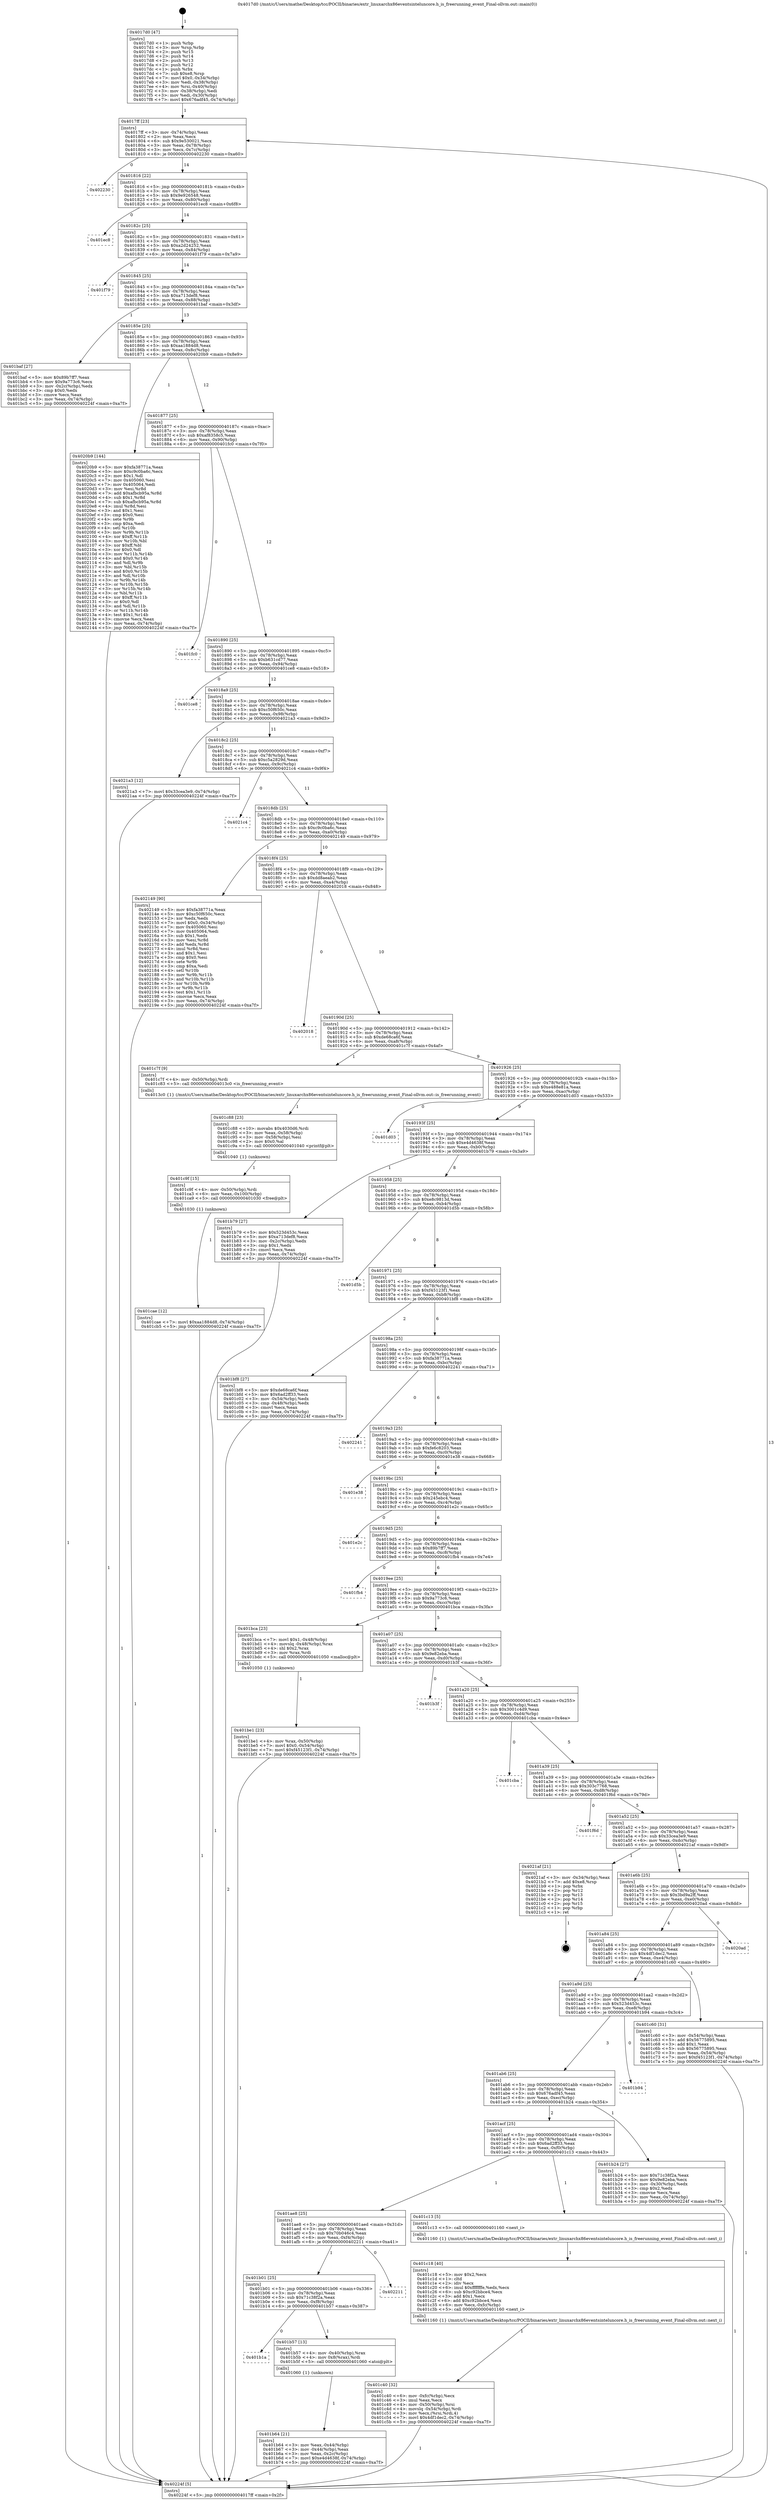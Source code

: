 digraph "0x4017d0" {
  label = "0x4017d0 (/mnt/c/Users/mathe/Desktop/tcc/POCII/binaries/extr_linuxarchx86eventsinteluncore.h_is_freerunning_event_Final-ollvm.out::main(0))"
  labelloc = "t"
  node[shape=record]

  Entry [label="",width=0.3,height=0.3,shape=circle,fillcolor=black,style=filled]
  "0x4017ff" [label="{
     0x4017ff [23]\l
     | [instrs]\l
     &nbsp;&nbsp;0x4017ff \<+3\>: mov -0x74(%rbp),%eax\l
     &nbsp;&nbsp;0x401802 \<+2\>: mov %eax,%ecx\l
     &nbsp;&nbsp;0x401804 \<+6\>: sub $0x9e530021,%ecx\l
     &nbsp;&nbsp;0x40180a \<+3\>: mov %eax,-0x78(%rbp)\l
     &nbsp;&nbsp;0x40180d \<+3\>: mov %ecx,-0x7c(%rbp)\l
     &nbsp;&nbsp;0x401810 \<+6\>: je 0000000000402230 \<main+0xa60\>\l
  }"]
  "0x402230" [label="{
     0x402230\l
  }", style=dashed]
  "0x401816" [label="{
     0x401816 [22]\l
     | [instrs]\l
     &nbsp;&nbsp;0x401816 \<+5\>: jmp 000000000040181b \<main+0x4b\>\l
     &nbsp;&nbsp;0x40181b \<+3\>: mov -0x78(%rbp),%eax\l
     &nbsp;&nbsp;0x40181e \<+5\>: sub $0x9e926548,%eax\l
     &nbsp;&nbsp;0x401823 \<+3\>: mov %eax,-0x80(%rbp)\l
     &nbsp;&nbsp;0x401826 \<+6\>: je 0000000000401ec8 \<main+0x6f8\>\l
  }"]
  Exit [label="",width=0.3,height=0.3,shape=circle,fillcolor=black,style=filled,peripheries=2]
  "0x401ec8" [label="{
     0x401ec8\l
  }", style=dashed]
  "0x40182c" [label="{
     0x40182c [25]\l
     | [instrs]\l
     &nbsp;&nbsp;0x40182c \<+5\>: jmp 0000000000401831 \<main+0x61\>\l
     &nbsp;&nbsp;0x401831 \<+3\>: mov -0x78(%rbp),%eax\l
     &nbsp;&nbsp;0x401834 \<+5\>: sub $0xa2d24252,%eax\l
     &nbsp;&nbsp;0x401839 \<+6\>: mov %eax,-0x84(%rbp)\l
     &nbsp;&nbsp;0x40183f \<+6\>: je 0000000000401f79 \<main+0x7a9\>\l
  }"]
  "0x401cae" [label="{
     0x401cae [12]\l
     | [instrs]\l
     &nbsp;&nbsp;0x401cae \<+7\>: movl $0xaa1884d8,-0x74(%rbp)\l
     &nbsp;&nbsp;0x401cb5 \<+5\>: jmp 000000000040224f \<main+0xa7f\>\l
  }"]
  "0x401f79" [label="{
     0x401f79\l
  }", style=dashed]
  "0x401845" [label="{
     0x401845 [25]\l
     | [instrs]\l
     &nbsp;&nbsp;0x401845 \<+5\>: jmp 000000000040184a \<main+0x7a\>\l
     &nbsp;&nbsp;0x40184a \<+3\>: mov -0x78(%rbp),%eax\l
     &nbsp;&nbsp;0x40184d \<+5\>: sub $0xa713def8,%eax\l
     &nbsp;&nbsp;0x401852 \<+6\>: mov %eax,-0x88(%rbp)\l
     &nbsp;&nbsp;0x401858 \<+6\>: je 0000000000401baf \<main+0x3df\>\l
  }"]
  "0x401c9f" [label="{
     0x401c9f [15]\l
     | [instrs]\l
     &nbsp;&nbsp;0x401c9f \<+4\>: mov -0x50(%rbp),%rdi\l
     &nbsp;&nbsp;0x401ca3 \<+6\>: mov %eax,-0x100(%rbp)\l
     &nbsp;&nbsp;0x401ca9 \<+5\>: call 0000000000401030 \<free@plt\>\l
     | [calls]\l
     &nbsp;&nbsp;0x401030 \{1\} (unknown)\l
  }"]
  "0x401baf" [label="{
     0x401baf [27]\l
     | [instrs]\l
     &nbsp;&nbsp;0x401baf \<+5\>: mov $0x89b7ff7,%eax\l
     &nbsp;&nbsp;0x401bb4 \<+5\>: mov $0x9a773c6,%ecx\l
     &nbsp;&nbsp;0x401bb9 \<+3\>: mov -0x2c(%rbp),%edx\l
     &nbsp;&nbsp;0x401bbc \<+3\>: cmp $0x0,%edx\l
     &nbsp;&nbsp;0x401bbf \<+3\>: cmove %ecx,%eax\l
     &nbsp;&nbsp;0x401bc2 \<+3\>: mov %eax,-0x74(%rbp)\l
     &nbsp;&nbsp;0x401bc5 \<+5\>: jmp 000000000040224f \<main+0xa7f\>\l
  }"]
  "0x40185e" [label="{
     0x40185e [25]\l
     | [instrs]\l
     &nbsp;&nbsp;0x40185e \<+5\>: jmp 0000000000401863 \<main+0x93\>\l
     &nbsp;&nbsp;0x401863 \<+3\>: mov -0x78(%rbp),%eax\l
     &nbsp;&nbsp;0x401866 \<+5\>: sub $0xaa1884d8,%eax\l
     &nbsp;&nbsp;0x40186b \<+6\>: mov %eax,-0x8c(%rbp)\l
     &nbsp;&nbsp;0x401871 \<+6\>: je 00000000004020b9 \<main+0x8e9\>\l
  }"]
  "0x401c88" [label="{
     0x401c88 [23]\l
     | [instrs]\l
     &nbsp;&nbsp;0x401c88 \<+10\>: movabs $0x4030d6,%rdi\l
     &nbsp;&nbsp;0x401c92 \<+3\>: mov %eax,-0x58(%rbp)\l
     &nbsp;&nbsp;0x401c95 \<+3\>: mov -0x58(%rbp),%esi\l
     &nbsp;&nbsp;0x401c98 \<+2\>: mov $0x0,%al\l
     &nbsp;&nbsp;0x401c9a \<+5\>: call 0000000000401040 \<printf@plt\>\l
     | [calls]\l
     &nbsp;&nbsp;0x401040 \{1\} (unknown)\l
  }"]
  "0x4020b9" [label="{
     0x4020b9 [144]\l
     | [instrs]\l
     &nbsp;&nbsp;0x4020b9 \<+5\>: mov $0xfa38771a,%eax\l
     &nbsp;&nbsp;0x4020be \<+5\>: mov $0xc9c0ba6c,%ecx\l
     &nbsp;&nbsp;0x4020c3 \<+2\>: mov $0x1,%dl\l
     &nbsp;&nbsp;0x4020c5 \<+7\>: mov 0x405060,%esi\l
     &nbsp;&nbsp;0x4020cc \<+7\>: mov 0x405064,%edi\l
     &nbsp;&nbsp;0x4020d3 \<+3\>: mov %esi,%r8d\l
     &nbsp;&nbsp;0x4020d6 \<+7\>: add $0xafbcb95a,%r8d\l
     &nbsp;&nbsp;0x4020dd \<+4\>: sub $0x1,%r8d\l
     &nbsp;&nbsp;0x4020e1 \<+7\>: sub $0xafbcb95a,%r8d\l
     &nbsp;&nbsp;0x4020e8 \<+4\>: imul %r8d,%esi\l
     &nbsp;&nbsp;0x4020ec \<+3\>: and $0x1,%esi\l
     &nbsp;&nbsp;0x4020ef \<+3\>: cmp $0x0,%esi\l
     &nbsp;&nbsp;0x4020f2 \<+4\>: sete %r9b\l
     &nbsp;&nbsp;0x4020f6 \<+3\>: cmp $0xa,%edi\l
     &nbsp;&nbsp;0x4020f9 \<+4\>: setl %r10b\l
     &nbsp;&nbsp;0x4020fd \<+3\>: mov %r9b,%r11b\l
     &nbsp;&nbsp;0x402100 \<+4\>: xor $0xff,%r11b\l
     &nbsp;&nbsp;0x402104 \<+3\>: mov %r10b,%bl\l
     &nbsp;&nbsp;0x402107 \<+3\>: xor $0xff,%bl\l
     &nbsp;&nbsp;0x40210a \<+3\>: xor $0x0,%dl\l
     &nbsp;&nbsp;0x40210d \<+3\>: mov %r11b,%r14b\l
     &nbsp;&nbsp;0x402110 \<+4\>: and $0x0,%r14b\l
     &nbsp;&nbsp;0x402114 \<+3\>: and %dl,%r9b\l
     &nbsp;&nbsp;0x402117 \<+3\>: mov %bl,%r15b\l
     &nbsp;&nbsp;0x40211a \<+4\>: and $0x0,%r15b\l
     &nbsp;&nbsp;0x40211e \<+3\>: and %dl,%r10b\l
     &nbsp;&nbsp;0x402121 \<+3\>: or %r9b,%r14b\l
     &nbsp;&nbsp;0x402124 \<+3\>: or %r10b,%r15b\l
     &nbsp;&nbsp;0x402127 \<+3\>: xor %r15b,%r14b\l
     &nbsp;&nbsp;0x40212a \<+3\>: or %bl,%r11b\l
     &nbsp;&nbsp;0x40212d \<+4\>: xor $0xff,%r11b\l
     &nbsp;&nbsp;0x402131 \<+3\>: or $0x0,%dl\l
     &nbsp;&nbsp;0x402134 \<+3\>: and %dl,%r11b\l
     &nbsp;&nbsp;0x402137 \<+3\>: or %r11b,%r14b\l
     &nbsp;&nbsp;0x40213a \<+4\>: test $0x1,%r14b\l
     &nbsp;&nbsp;0x40213e \<+3\>: cmovne %ecx,%eax\l
     &nbsp;&nbsp;0x402141 \<+3\>: mov %eax,-0x74(%rbp)\l
     &nbsp;&nbsp;0x402144 \<+5\>: jmp 000000000040224f \<main+0xa7f\>\l
  }"]
  "0x401877" [label="{
     0x401877 [25]\l
     | [instrs]\l
     &nbsp;&nbsp;0x401877 \<+5\>: jmp 000000000040187c \<main+0xac\>\l
     &nbsp;&nbsp;0x40187c \<+3\>: mov -0x78(%rbp),%eax\l
     &nbsp;&nbsp;0x40187f \<+5\>: sub $0xaf8358c5,%eax\l
     &nbsp;&nbsp;0x401884 \<+6\>: mov %eax,-0x90(%rbp)\l
     &nbsp;&nbsp;0x40188a \<+6\>: je 0000000000401fc0 \<main+0x7f0\>\l
  }"]
  "0x401c40" [label="{
     0x401c40 [32]\l
     | [instrs]\l
     &nbsp;&nbsp;0x401c40 \<+6\>: mov -0xfc(%rbp),%ecx\l
     &nbsp;&nbsp;0x401c46 \<+3\>: imul %eax,%ecx\l
     &nbsp;&nbsp;0x401c49 \<+4\>: mov -0x50(%rbp),%rsi\l
     &nbsp;&nbsp;0x401c4d \<+4\>: movslq -0x54(%rbp),%rdi\l
     &nbsp;&nbsp;0x401c51 \<+3\>: mov %ecx,(%rsi,%rdi,4)\l
     &nbsp;&nbsp;0x401c54 \<+7\>: movl $0x4df1dec2,-0x74(%rbp)\l
     &nbsp;&nbsp;0x401c5b \<+5\>: jmp 000000000040224f \<main+0xa7f\>\l
  }"]
  "0x401fc0" [label="{
     0x401fc0\l
  }", style=dashed]
  "0x401890" [label="{
     0x401890 [25]\l
     | [instrs]\l
     &nbsp;&nbsp;0x401890 \<+5\>: jmp 0000000000401895 \<main+0xc5\>\l
     &nbsp;&nbsp;0x401895 \<+3\>: mov -0x78(%rbp),%eax\l
     &nbsp;&nbsp;0x401898 \<+5\>: sub $0xb631cd77,%eax\l
     &nbsp;&nbsp;0x40189d \<+6\>: mov %eax,-0x94(%rbp)\l
     &nbsp;&nbsp;0x4018a3 \<+6\>: je 0000000000401ce8 \<main+0x518\>\l
  }"]
  "0x401c18" [label="{
     0x401c18 [40]\l
     | [instrs]\l
     &nbsp;&nbsp;0x401c18 \<+5\>: mov $0x2,%ecx\l
     &nbsp;&nbsp;0x401c1d \<+1\>: cltd\l
     &nbsp;&nbsp;0x401c1e \<+2\>: idiv %ecx\l
     &nbsp;&nbsp;0x401c20 \<+6\>: imul $0xfffffffe,%edx,%ecx\l
     &nbsp;&nbsp;0x401c26 \<+6\>: sub $0xc92bbce4,%ecx\l
     &nbsp;&nbsp;0x401c2c \<+3\>: add $0x1,%ecx\l
     &nbsp;&nbsp;0x401c2f \<+6\>: add $0xc92bbce4,%ecx\l
     &nbsp;&nbsp;0x401c35 \<+6\>: mov %ecx,-0xfc(%rbp)\l
     &nbsp;&nbsp;0x401c3b \<+5\>: call 0000000000401160 \<next_i\>\l
     | [calls]\l
     &nbsp;&nbsp;0x401160 \{1\} (/mnt/c/Users/mathe/Desktop/tcc/POCII/binaries/extr_linuxarchx86eventsinteluncore.h_is_freerunning_event_Final-ollvm.out::next_i)\l
  }"]
  "0x401ce8" [label="{
     0x401ce8\l
  }", style=dashed]
  "0x4018a9" [label="{
     0x4018a9 [25]\l
     | [instrs]\l
     &nbsp;&nbsp;0x4018a9 \<+5\>: jmp 00000000004018ae \<main+0xde\>\l
     &nbsp;&nbsp;0x4018ae \<+3\>: mov -0x78(%rbp),%eax\l
     &nbsp;&nbsp;0x4018b1 \<+5\>: sub $0xc50f650c,%eax\l
     &nbsp;&nbsp;0x4018b6 \<+6\>: mov %eax,-0x98(%rbp)\l
     &nbsp;&nbsp;0x4018bc \<+6\>: je 00000000004021a3 \<main+0x9d3\>\l
  }"]
  "0x401be1" [label="{
     0x401be1 [23]\l
     | [instrs]\l
     &nbsp;&nbsp;0x401be1 \<+4\>: mov %rax,-0x50(%rbp)\l
     &nbsp;&nbsp;0x401be5 \<+7\>: movl $0x0,-0x54(%rbp)\l
     &nbsp;&nbsp;0x401bec \<+7\>: movl $0xf45123f1,-0x74(%rbp)\l
     &nbsp;&nbsp;0x401bf3 \<+5\>: jmp 000000000040224f \<main+0xa7f\>\l
  }"]
  "0x4021a3" [label="{
     0x4021a3 [12]\l
     | [instrs]\l
     &nbsp;&nbsp;0x4021a3 \<+7\>: movl $0x33cea3e9,-0x74(%rbp)\l
     &nbsp;&nbsp;0x4021aa \<+5\>: jmp 000000000040224f \<main+0xa7f\>\l
  }"]
  "0x4018c2" [label="{
     0x4018c2 [25]\l
     | [instrs]\l
     &nbsp;&nbsp;0x4018c2 \<+5\>: jmp 00000000004018c7 \<main+0xf7\>\l
     &nbsp;&nbsp;0x4018c7 \<+3\>: mov -0x78(%rbp),%eax\l
     &nbsp;&nbsp;0x4018ca \<+5\>: sub $0xc5a2829d,%eax\l
     &nbsp;&nbsp;0x4018cf \<+6\>: mov %eax,-0x9c(%rbp)\l
     &nbsp;&nbsp;0x4018d5 \<+6\>: je 00000000004021c4 \<main+0x9f4\>\l
  }"]
  "0x401b64" [label="{
     0x401b64 [21]\l
     | [instrs]\l
     &nbsp;&nbsp;0x401b64 \<+3\>: mov %eax,-0x44(%rbp)\l
     &nbsp;&nbsp;0x401b67 \<+3\>: mov -0x44(%rbp),%eax\l
     &nbsp;&nbsp;0x401b6a \<+3\>: mov %eax,-0x2c(%rbp)\l
     &nbsp;&nbsp;0x401b6d \<+7\>: movl $0xe4d4638f,-0x74(%rbp)\l
     &nbsp;&nbsp;0x401b74 \<+5\>: jmp 000000000040224f \<main+0xa7f\>\l
  }"]
  "0x4021c4" [label="{
     0x4021c4\l
  }", style=dashed]
  "0x4018db" [label="{
     0x4018db [25]\l
     | [instrs]\l
     &nbsp;&nbsp;0x4018db \<+5\>: jmp 00000000004018e0 \<main+0x110\>\l
     &nbsp;&nbsp;0x4018e0 \<+3\>: mov -0x78(%rbp),%eax\l
     &nbsp;&nbsp;0x4018e3 \<+5\>: sub $0xc9c0ba6c,%eax\l
     &nbsp;&nbsp;0x4018e8 \<+6\>: mov %eax,-0xa0(%rbp)\l
     &nbsp;&nbsp;0x4018ee \<+6\>: je 0000000000402149 \<main+0x979\>\l
  }"]
  "0x401b1a" [label="{
     0x401b1a\l
  }", style=dashed]
  "0x402149" [label="{
     0x402149 [90]\l
     | [instrs]\l
     &nbsp;&nbsp;0x402149 \<+5\>: mov $0xfa38771a,%eax\l
     &nbsp;&nbsp;0x40214e \<+5\>: mov $0xc50f650c,%ecx\l
     &nbsp;&nbsp;0x402153 \<+2\>: xor %edx,%edx\l
     &nbsp;&nbsp;0x402155 \<+7\>: movl $0x0,-0x34(%rbp)\l
     &nbsp;&nbsp;0x40215c \<+7\>: mov 0x405060,%esi\l
     &nbsp;&nbsp;0x402163 \<+7\>: mov 0x405064,%edi\l
     &nbsp;&nbsp;0x40216a \<+3\>: sub $0x1,%edx\l
     &nbsp;&nbsp;0x40216d \<+3\>: mov %esi,%r8d\l
     &nbsp;&nbsp;0x402170 \<+3\>: add %edx,%r8d\l
     &nbsp;&nbsp;0x402173 \<+4\>: imul %r8d,%esi\l
     &nbsp;&nbsp;0x402177 \<+3\>: and $0x1,%esi\l
     &nbsp;&nbsp;0x40217a \<+3\>: cmp $0x0,%esi\l
     &nbsp;&nbsp;0x40217d \<+4\>: sete %r9b\l
     &nbsp;&nbsp;0x402181 \<+3\>: cmp $0xa,%edi\l
     &nbsp;&nbsp;0x402184 \<+4\>: setl %r10b\l
     &nbsp;&nbsp;0x402188 \<+3\>: mov %r9b,%r11b\l
     &nbsp;&nbsp;0x40218b \<+3\>: and %r10b,%r11b\l
     &nbsp;&nbsp;0x40218e \<+3\>: xor %r10b,%r9b\l
     &nbsp;&nbsp;0x402191 \<+3\>: or %r9b,%r11b\l
     &nbsp;&nbsp;0x402194 \<+4\>: test $0x1,%r11b\l
     &nbsp;&nbsp;0x402198 \<+3\>: cmovne %ecx,%eax\l
     &nbsp;&nbsp;0x40219b \<+3\>: mov %eax,-0x74(%rbp)\l
     &nbsp;&nbsp;0x40219e \<+5\>: jmp 000000000040224f \<main+0xa7f\>\l
  }"]
  "0x4018f4" [label="{
     0x4018f4 [25]\l
     | [instrs]\l
     &nbsp;&nbsp;0x4018f4 \<+5\>: jmp 00000000004018f9 \<main+0x129\>\l
     &nbsp;&nbsp;0x4018f9 \<+3\>: mov -0x78(%rbp),%eax\l
     &nbsp;&nbsp;0x4018fc \<+5\>: sub $0xdd8aeab2,%eax\l
     &nbsp;&nbsp;0x401901 \<+6\>: mov %eax,-0xa4(%rbp)\l
     &nbsp;&nbsp;0x401907 \<+6\>: je 0000000000402018 \<main+0x848\>\l
  }"]
  "0x401b57" [label="{
     0x401b57 [13]\l
     | [instrs]\l
     &nbsp;&nbsp;0x401b57 \<+4\>: mov -0x40(%rbp),%rax\l
     &nbsp;&nbsp;0x401b5b \<+4\>: mov 0x8(%rax),%rdi\l
     &nbsp;&nbsp;0x401b5f \<+5\>: call 0000000000401060 \<atoi@plt\>\l
     | [calls]\l
     &nbsp;&nbsp;0x401060 \{1\} (unknown)\l
  }"]
  "0x402018" [label="{
     0x402018\l
  }", style=dashed]
  "0x40190d" [label="{
     0x40190d [25]\l
     | [instrs]\l
     &nbsp;&nbsp;0x40190d \<+5\>: jmp 0000000000401912 \<main+0x142\>\l
     &nbsp;&nbsp;0x401912 \<+3\>: mov -0x78(%rbp),%eax\l
     &nbsp;&nbsp;0x401915 \<+5\>: sub $0xde68ca6f,%eax\l
     &nbsp;&nbsp;0x40191a \<+6\>: mov %eax,-0xa8(%rbp)\l
     &nbsp;&nbsp;0x401920 \<+6\>: je 0000000000401c7f \<main+0x4af\>\l
  }"]
  "0x401b01" [label="{
     0x401b01 [25]\l
     | [instrs]\l
     &nbsp;&nbsp;0x401b01 \<+5\>: jmp 0000000000401b06 \<main+0x336\>\l
     &nbsp;&nbsp;0x401b06 \<+3\>: mov -0x78(%rbp),%eax\l
     &nbsp;&nbsp;0x401b09 \<+5\>: sub $0x71c38f2a,%eax\l
     &nbsp;&nbsp;0x401b0e \<+6\>: mov %eax,-0xf8(%rbp)\l
     &nbsp;&nbsp;0x401b14 \<+6\>: je 0000000000401b57 \<main+0x387\>\l
  }"]
  "0x401c7f" [label="{
     0x401c7f [9]\l
     | [instrs]\l
     &nbsp;&nbsp;0x401c7f \<+4\>: mov -0x50(%rbp),%rdi\l
     &nbsp;&nbsp;0x401c83 \<+5\>: call 00000000004013c0 \<is_freerunning_event\>\l
     | [calls]\l
     &nbsp;&nbsp;0x4013c0 \{1\} (/mnt/c/Users/mathe/Desktop/tcc/POCII/binaries/extr_linuxarchx86eventsinteluncore.h_is_freerunning_event_Final-ollvm.out::is_freerunning_event)\l
  }"]
  "0x401926" [label="{
     0x401926 [25]\l
     | [instrs]\l
     &nbsp;&nbsp;0x401926 \<+5\>: jmp 000000000040192b \<main+0x15b\>\l
     &nbsp;&nbsp;0x40192b \<+3\>: mov -0x78(%rbp),%eax\l
     &nbsp;&nbsp;0x40192e \<+5\>: sub $0xe488e81a,%eax\l
     &nbsp;&nbsp;0x401933 \<+6\>: mov %eax,-0xac(%rbp)\l
     &nbsp;&nbsp;0x401939 \<+6\>: je 0000000000401d03 \<main+0x533\>\l
  }"]
  "0x402211" [label="{
     0x402211\l
  }", style=dashed]
  "0x401d03" [label="{
     0x401d03\l
  }", style=dashed]
  "0x40193f" [label="{
     0x40193f [25]\l
     | [instrs]\l
     &nbsp;&nbsp;0x40193f \<+5\>: jmp 0000000000401944 \<main+0x174\>\l
     &nbsp;&nbsp;0x401944 \<+3\>: mov -0x78(%rbp),%eax\l
     &nbsp;&nbsp;0x401947 \<+5\>: sub $0xe4d4638f,%eax\l
     &nbsp;&nbsp;0x40194c \<+6\>: mov %eax,-0xb0(%rbp)\l
     &nbsp;&nbsp;0x401952 \<+6\>: je 0000000000401b79 \<main+0x3a9\>\l
  }"]
  "0x401ae8" [label="{
     0x401ae8 [25]\l
     | [instrs]\l
     &nbsp;&nbsp;0x401ae8 \<+5\>: jmp 0000000000401aed \<main+0x31d\>\l
     &nbsp;&nbsp;0x401aed \<+3\>: mov -0x78(%rbp),%eax\l
     &nbsp;&nbsp;0x401af0 \<+5\>: sub $0x70b046c4,%eax\l
     &nbsp;&nbsp;0x401af5 \<+6\>: mov %eax,-0xf4(%rbp)\l
     &nbsp;&nbsp;0x401afb \<+6\>: je 0000000000402211 \<main+0xa41\>\l
  }"]
  "0x401b79" [label="{
     0x401b79 [27]\l
     | [instrs]\l
     &nbsp;&nbsp;0x401b79 \<+5\>: mov $0x523d453c,%eax\l
     &nbsp;&nbsp;0x401b7e \<+5\>: mov $0xa713def8,%ecx\l
     &nbsp;&nbsp;0x401b83 \<+3\>: mov -0x2c(%rbp),%edx\l
     &nbsp;&nbsp;0x401b86 \<+3\>: cmp $0x1,%edx\l
     &nbsp;&nbsp;0x401b89 \<+3\>: cmovl %ecx,%eax\l
     &nbsp;&nbsp;0x401b8c \<+3\>: mov %eax,-0x74(%rbp)\l
     &nbsp;&nbsp;0x401b8f \<+5\>: jmp 000000000040224f \<main+0xa7f\>\l
  }"]
  "0x401958" [label="{
     0x401958 [25]\l
     | [instrs]\l
     &nbsp;&nbsp;0x401958 \<+5\>: jmp 000000000040195d \<main+0x18d\>\l
     &nbsp;&nbsp;0x40195d \<+3\>: mov -0x78(%rbp),%eax\l
     &nbsp;&nbsp;0x401960 \<+5\>: sub $0xe8c9813d,%eax\l
     &nbsp;&nbsp;0x401965 \<+6\>: mov %eax,-0xb4(%rbp)\l
     &nbsp;&nbsp;0x40196b \<+6\>: je 0000000000401d5b \<main+0x58b\>\l
  }"]
  "0x401c13" [label="{
     0x401c13 [5]\l
     | [instrs]\l
     &nbsp;&nbsp;0x401c13 \<+5\>: call 0000000000401160 \<next_i\>\l
     | [calls]\l
     &nbsp;&nbsp;0x401160 \{1\} (/mnt/c/Users/mathe/Desktop/tcc/POCII/binaries/extr_linuxarchx86eventsinteluncore.h_is_freerunning_event_Final-ollvm.out::next_i)\l
  }"]
  "0x401d5b" [label="{
     0x401d5b\l
  }", style=dashed]
  "0x401971" [label="{
     0x401971 [25]\l
     | [instrs]\l
     &nbsp;&nbsp;0x401971 \<+5\>: jmp 0000000000401976 \<main+0x1a6\>\l
     &nbsp;&nbsp;0x401976 \<+3\>: mov -0x78(%rbp),%eax\l
     &nbsp;&nbsp;0x401979 \<+5\>: sub $0xf45123f1,%eax\l
     &nbsp;&nbsp;0x40197e \<+6\>: mov %eax,-0xb8(%rbp)\l
     &nbsp;&nbsp;0x401984 \<+6\>: je 0000000000401bf8 \<main+0x428\>\l
  }"]
  "0x4017d0" [label="{
     0x4017d0 [47]\l
     | [instrs]\l
     &nbsp;&nbsp;0x4017d0 \<+1\>: push %rbp\l
     &nbsp;&nbsp;0x4017d1 \<+3\>: mov %rsp,%rbp\l
     &nbsp;&nbsp;0x4017d4 \<+2\>: push %r15\l
     &nbsp;&nbsp;0x4017d6 \<+2\>: push %r14\l
     &nbsp;&nbsp;0x4017d8 \<+2\>: push %r13\l
     &nbsp;&nbsp;0x4017da \<+2\>: push %r12\l
     &nbsp;&nbsp;0x4017dc \<+1\>: push %rbx\l
     &nbsp;&nbsp;0x4017dd \<+7\>: sub $0xe8,%rsp\l
     &nbsp;&nbsp;0x4017e4 \<+7\>: movl $0x0,-0x34(%rbp)\l
     &nbsp;&nbsp;0x4017eb \<+3\>: mov %edi,-0x38(%rbp)\l
     &nbsp;&nbsp;0x4017ee \<+4\>: mov %rsi,-0x40(%rbp)\l
     &nbsp;&nbsp;0x4017f2 \<+3\>: mov -0x38(%rbp),%edi\l
     &nbsp;&nbsp;0x4017f5 \<+3\>: mov %edi,-0x30(%rbp)\l
     &nbsp;&nbsp;0x4017f8 \<+7\>: movl $0x676adf45,-0x74(%rbp)\l
  }"]
  "0x401bf8" [label="{
     0x401bf8 [27]\l
     | [instrs]\l
     &nbsp;&nbsp;0x401bf8 \<+5\>: mov $0xde68ca6f,%eax\l
     &nbsp;&nbsp;0x401bfd \<+5\>: mov $0x6ad2ff33,%ecx\l
     &nbsp;&nbsp;0x401c02 \<+3\>: mov -0x54(%rbp),%edx\l
     &nbsp;&nbsp;0x401c05 \<+3\>: cmp -0x48(%rbp),%edx\l
     &nbsp;&nbsp;0x401c08 \<+3\>: cmovl %ecx,%eax\l
     &nbsp;&nbsp;0x401c0b \<+3\>: mov %eax,-0x74(%rbp)\l
     &nbsp;&nbsp;0x401c0e \<+5\>: jmp 000000000040224f \<main+0xa7f\>\l
  }"]
  "0x40198a" [label="{
     0x40198a [25]\l
     | [instrs]\l
     &nbsp;&nbsp;0x40198a \<+5\>: jmp 000000000040198f \<main+0x1bf\>\l
     &nbsp;&nbsp;0x40198f \<+3\>: mov -0x78(%rbp),%eax\l
     &nbsp;&nbsp;0x401992 \<+5\>: sub $0xfa38771a,%eax\l
     &nbsp;&nbsp;0x401997 \<+6\>: mov %eax,-0xbc(%rbp)\l
     &nbsp;&nbsp;0x40199d \<+6\>: je 0000000000402241 \<main+0xa71\>\l
  }"]
  "0x40224f" [label="{
     0x40224f [5]\l
     | [instrs]\l
     &nbsp;&nbsp;0x40224f \<+5\>: jmp 00000000004017ff \<main+0x2f\>\l
  }"]
  "0x402241" [label="{
     0x402241\l
  }", style=dashed]
  "0x4019a3" [label="{
     0x4019a3 [25]\l
     | [instrs]\l
     &nbsp;&nbsp;0x4019a3 \<+5\>: jmp 00000000004019a8 \<main+0x1d8\>\l
     &nbsp;&nbsp;0x4019a8 \<+3\>: mov -0x78(%rbp),%eax\l
     &nbsp;&nbsp;0x4019ab \<+5\>: sub $0xfe6c8203,%eax\l
     &nbsp;&nbsp;0x4019b0 \<+6\>: mov %eax,-0xc0(%rbp)\l
     &nbsp;&nbsp;0x4019b6 \<+6\>: je 0000000000401e38 \<main+0x668\>\l
  }"]
  "0x401acf" [label="{
     0x401acf [25]\l
     | [instrs]\l
     &nbsp;&nbsp;0x401acf \<+5\>: jmp 0000000000401ad4 \<main+0x304\>\l
     &nbsp;&nbsp;0x401ad4 \<+3\>: mov -0x78(%rbp),%eax\l
     &nbsp;&nbsp;0x401ad7 \<+5\>: sub $0x6ad2ff33,%eax\l
     &nbsp;&nbsp;0x401adc \<+6\>: mov %eax,-0xf0(%rbp)\l
     &nbsp;&nbsp;0x401ae2 \<+6\>: je 0000000000401c13 \<main+0x443\>\l
  }"]
  "0x401e38" [label="{
     0x401e38\l
  }", style=dashed]
  "0x4019bc" [label="{
     0x4019bc [25]\l
     | [instrs]\l
     &nbsp;&nbsp;0x4019bc \<+5\>: jmp 00000000004019c1 \<main+0x1f1\>\l
     &nbsp;&nbsp;0x4019c1 \<+3\>: mov -0x78(%rbp),%eax\l
     &nbsp;&nbsp;0x4019c4 \<+5\>: sub $0x245ebc4,%eax\l
     &nbsp;&nbsp;0x4019c9 \<+6\>: mov %eax,-0xc4(%rbp)\l
     &nbsp;&nbsp;0x4019cf \<+6\>: je 0000000000401e2c \<main+0x65c\>\l
  }"]
  "0x401b24" [label="{
     0x401b24 [27]\l
     | [instrs]\l
     &nbsp;&nbsp;0x401b24 \<+5\>: mov $0x71c38f2a,%eax\l
     &nbsp;&nbsp;0x401b29 \<+5\>: mov $0x9e82eba,%ecx\l
     &nbsp;&nbsp;0x401b2e \<+3\>: mov -0x30(%rbp),%edx\l
     &nbsp;&nbsp;0x401b31 \<+3\>: cmp $0x2,%edx\l
     &nbsp;&nbsp;0x401b34 \<+3\>: cmovne %ecx,%eax\l
     &nbsp;&nbsp;0x401b37 \<+3\>: mov %eax,-0x74(%rbp)\l
     &nbsp;&nbsp;0x401b3a \<+5\>: jmp 000000000040224f \<main+0xa7f\>\l
  }"]
  "0x401e2c" [label="{
     0x401e2c\l
  }", style=dashed]
  "0x4019d5" [label="{
     0x4019d5 [25]\l
     | [instrs]\l
     &nbsp;&nbsp;0x4019d5 \<+5\>: jmp 00000000004019da \<main+0x20a\>\l
     &nbsp;&nbsp;0x4019da \<+3\>: mov -0x78(%rbp),%eax\l
     &nbsp;&nbsp;0x4019dd \<+5\>: sub $0x89b7ff7,%eax\l
     &nbsp;&nbsp;0x4019e2 \<+6\>: mov %eax,-0xc8(%rbp)\l
     &nbsp;&nbsp;0x4019e8 \<+6\>: je 0000000000401fb4 \<main+0x7e4\>\l
  }"]
  "0x401ab6" [label="{
     0x401ab6 [25]\l
     | [instrs]\l
     &nbsp;&nbsp;0x401ab6 \<+5\>: jmp 0000000000401abb \<main+0x2eb\>\l
     &nbsp;&nbsp;0x401abb \<+3\>: mov -0x78(%rbp),%eax\l
     &nbsp;&nbsp;0x401abe \<+5\>: sub $0x676adf45,%eax\l
     &nbsp;&nbsp;0x401ac3 \<+6\>: mov %eax,-0xec(%rbp)\l
     &nbsp;&nbsp;0x401ac9 \<+6\>: je 0000000000401b24 \<main+0x354\>\l
  }"]
  "0x401fb4" [label="{
     0x401fb4\l
  }", style=dashed]
  "0x4019ee" [label="{
     0x4019ee [25]\l
     | [instrs]\l
     &nbsp;&nbsp;0x4019ee \<+5\>: jmp 00000000004019f3 \<main+0x223\>\l
     &nbsp;&nbsp;0x4019f3 \<+3\>: mov -0x78(%rbp),%eax\l
     &nbsp;&nbsp;0x4019f6 \<+5\>: sub $0x9a773c6,%eax\l
     &nbsp;&nbsp;0x4019fb \<+6\>: mov %eax,-0xcc(%rbp)\l
     &nbsp;&nbsp;0x401a01 \<+6\>: je 0000000000401bca \<main+0x3fa\>\l
  }"]
  "0x401b94" [label="{
     0x401b94\l
  }", style=dashed]
  "0x401bca" [label="{
     0x401bca [23]\l
     | [instrs]\l
     &nbsp;&nbsp;0x401bca \<+7\>: movl $0x1,-0x48(%rbp)\l
     &nbsp;&nbsp;0x401bd1 \<+4\>: movslq -0x48(%rbp),%rax\l
     &nbsp;&nbsp;0x401bd5 \<+4\>: shl $0x2,%rax\l
     &nbsp;&nbsp;0x401bd9 \<+3\>: mov %rax,%rdi\l
     &nbsp;&nbsp;0x401bdc \<+5\>: call 0000000000401050 \<malloc@plt\>\l
     | [calls]\l
     &nbsp;&nbsp;0x401050 \{1\} (unknown)\l
  }"]
  "0x401a07" [label="{
     0x401a07 [25]\l
     | [instrs]\l
     &nbsp;&nbsp;0x401a07 \<+5\>: jmp 0000000000401a0c \<main+0x23c\>\l
     &nbsp;&nbsp;0x401a0c \<+3\>: mov -0x78(%rbp),%eax\l
     &nbsp;&nbsp;0x401a0f \<+5\>: sub $0x9e82eba,%eax\l
     &nbsp;&nbsp;0x401a14 \<+6\>: mov %eax,-0xd0(%rbp)\l
     &nbsp;&nbsp;0x401a1a \<+6\>: je 0000000000401b3f \<main+0x36f\>\l
  }"]
  "0x401a9d" [label="{
     0x401a9d [25]\l
     | [instrs]\l
     &nbsp;&nbsp;0x401a9d \<+5\>: jmp 0000000000401aa2 \<main+0x2d2\>\l
     &nbsp;&nbsp;0x401aa2 \<+3\>: mov -0x78(%rbp),%eax\l
     &nbsp;&nbsp;0x401aa5 \<+5\>: sub $0x523d453c,%eax\l
     &nbsp;&nbsp;0x401aaa \<+6\>: mov %eax,-0xe8(%rbp)\l
     &nbsp;&nbsp;0x401ab0 \<+6\>: je 0000000000401b94 \<main+0x3c4\>\l
  }"]
  "0x401b3f" [label="{
     0x401b3f\l
  }", style=dashed]
  "0x401a20" [label="{
     0x401a20 [25]\l
     | [instrs]\l
     &nbsp;&nbsp;0x401a20 \<+5\>: jmp 0000000000401a25 \<main+0x255\>\l
     &nbsp;&nbsp;0x401a25 \<+3\>: mov -0x78(%rbp),%eax\l
     &nbsp;&nbsp;0x401a28 \<+5\>: sub $0x3001c4d9,%eax\l
     &nbsp;&nbsp;0x401a2d \<+6\>: mov %eax,-0xd4(%rbp)\l
     &nbsp;&nbsp;0x401a33 \<+6\>: je 0000000000401cba \<main+0x4ea\>\l
  }"]
  "0x401c60" [label="{
     0x401c60 [31]\l
     | [instrs]\l
     &nbsp;&nbsp;0x401c60 \<+3\>: mov -0x54(%rbp),%eax\l
     &nbsp;&nbsp;0x401c63 \<+5\>: add $0x56775895,%eax\l
     &nbsp;&nbsp;0x401c68 \<+3\>: add $0x1,%eax\l
     &nbsp;&nbsp;0x401c6b \<+5\>: sub $0x56775895,%eax\l
     &nbsp;&nbsp;0x401c70 \<+3\>: mov %eax,-0x54(%rbp)\l
     &nbsp;&nbsp;0x401c73 \<+7\>: movl $0xf45123f1,-0x74(%rbp)\l
     &nbsp;&nbsp;0x401c7a \<+5\>: jmp 000000000040224f \<main+0xa7f\>\l
  }"]
  "0x401cba" [label="{
     0x401cba\l
  }", style=dashed]
  "0x401a39" [label="{
     0x401a39 [25]\l
     | [instrs]\l
     &nbsp;&nbsp;0x401a39 \<+5\>: jmp 0000000000401a3e \<main+0x26e\>\l
     &nbsp;&nbsp;0x401a3e \<+3\>: mov -0x78(%rbp),%eax\l
     &nbsp;&nbsp;0x401a41 \<+5\>: sub $0x303c7768,%eax\l
     &nbsp;&nbsp;0x401a46 \<+6\>: mov %eax,-0xd8(%rbp)\l
     &nbsp;&nbsp;0x401a4c \<+6\>: je 0000000000401f6d \<main+0x79d\>\l
  }"]
  "0x401a84" [label="{
     0x401a84 [25]\l
     | [instrs]\l
     &nbsp;&nbsp;0x401a84 \<+5\>: jmp 0000000000401a89 \<main+0x2b9\>\l
     &nbsp;&nbsp;0x401a89 \<+3\>: mov -0x78(%rbp),%eax\l
     &nbsp;&nbsp;0x401a8c \<+5\>: sub $0x4df1dec2,%eax\l
     &nbsp;&nbsp;0x401a91 \<+6\>: mov %eax,-0xe4(%rbp)\l
     &nbsp;&nbsp;0x401a97 \<+6\>: je 0000000000401c60 \<main+0x490\>\l
  }"]
  "0x401f6d" [label="{
     0x401f6d\l
  }", style=dashed]
  "0x401a52" [label="{
     0x401a52 [25]\l
     | [instrs]\l
     &nbsp;&nbsp;0x401a52 \<+5\>: jmp 0000000000401a57 \<main+0x287\>\l
     &nbsp;&nbsp;0x401a57 \<+3\>: mov -0x78(%rbp),%eax\l
     &nbsp;&nbsp;0x401a5a \<+5\>: sub $0x33cea3e9,%eax\l
     &nbsp;&nbsp;0x401a5f \<+6\>: mov %eax,-0xdc(%rbp)\l
     &nbsp;&nbsp;0x401a65 \<+6\>: je 00000000004021af \<main+0x9df\>\l
  }"]
  "0x4020ad" [label="{
     0x4020ad\l
  }", style=dashed]
  "0x4021af" [label="{
     0x4021af [21]\l
     | [instrs]\l
     &nbsp;&nbsp;0x4021af \<+3\>: mov -0x34(%rbp),%eax\l
     &nbsp;&nbsp;0x4021b2 \<+7\>: add $0xe8,%rsp\l
     &nbsp;&nbsp;0x4021b9 \<+1\>: pop %rbx\l
     &nbsp;&nbsp;0x4021ba \<+2\>: pop %r12\l
     &nbsp;&nbsp;0x4021bc \<+2\>: pop %r13\l
     &nbsp;&nbsp;0x4021be \<+2\>: pop %r14\l
     &nbsp;&nbsp;0x4021c0 \<+2\>: pop %r15\l
     &nbsp;&nbsp;0x4021c2 \<+1\>: pop %rbp\l
     &nbsp;&nbsp;0x4021c3 \<+1\>: ret\l
  }"]
  "0x401a6b" [label="{
     0x401a6b [25]\l
     | [instrs]\l
     &nbsp;&nbsp;0x401a6b \<+5\>: jmp 0000000000401a70 \<main+0x2a0\>\l
     &nbsp;&nbsp;0x401a70 \<+3\>: mov -0x78(%rbp),%eax\l
     &nbsp;&nbsp;0x401a73 \<+5\>: sub $0x3bd9a2ff,%eax\l
     &nbsp;&nbsp;0x401a78 \<+6\>: mov %eax,-0xe0(%rbp)\l
     &nbsp;&nbsp;0x401a7e \<+6\>: je 00000000004020ad \<main+0x8dd\>\l
  }"]
  Entry -> "0x4017d0" [label=" 1"]
  "0x4017ff" -> "0x402230" [label=" 0"]
  "0x4017ff" -> "0x401816" [label=" 14"]
  "0x4021af" -> Exit [label=" 1"]
  "0x401816" -> "0x401ec8" [label=" 0"]
  "0x401816" -> "0x40182c" [label=" 14"]
  "0x4021a3" -> "0x40224f" [label=" 1"]
  "0x40182c" -> "0x401f79" [label=" 0"]
  "0x40182c" -> "0x401845" [label=" 14"]
  "0x402149" -> "0x40224f" [label=" 1"]
  "0x401845" -> "0x401baf" [label=" 1"]
  "0x401845" -> "0x40185e" [label=" 13"]
  "0x4020b9" -> "0x40224f" [label=" 1"]
  "0x40185e" -> "0x4020b9" [label=" 1"]
  "0x40185e" -> "0x401877" [label=" 12"]
  "0x401cae" -> "0x40224f" [label=" 1"]
  "0x401877" -> "0x401fc0" [label=" 0"]
  "0x401877" -> "0x401890" [label=" 12"]
  "0x401c9f" -> "0x401cae" [label=" 1"]
  "0x401890" -> "0x401ce8" [label=" 0"]
  "0x401890" -> "0x4018a9" [label=" 12"]
  "0x401c88" -> "0x401c9f" [label=" 1"]
  "0x4018a9" -> "0x4021a3" [label=" 1"]
  "0x4018a9" -> "0x4018c2" [label=" 11"]
  "0x401c7f" -> "0x401c88" [label=" 1"]
  "0x4018c2" -> "0x4021c4" [label=" 0"]
  "0x4018c2" -> "0x4018db" [label=" 11"]
  "0x401c60" -> "0x40224f" [label=" 1"]
  "0x4018db" -> "0x402149" [label=" 1"]
  "0x4018db" -> "0x4018f4" [label=" 10"]
  "0x401c40" -> "0x40224f" [label=" 1"]
  "0x4018f4" -> "0x402018" [label=" 0"]
  "0x4018f4" -> "0x40190d" [label=" 10"]
  "0x401c18" -> "0x401c40" [label=" 1"]
  "0x40190d" -> "0x401c7f" [label=" 1"]
  "0x40190d" -> "0x401926" [label=" 9"]
  "0x401bf8" -> "0x40224f" [label=" 2"]
  "0x401926" -> "0x401d03" [label=" 0"]
  "0x401926" -> "0x40193f" [label=" 9"]
  "0x401be1" -> "0x40224f" [label=" 1"]
  "0x40193f" -> "0x401b79" [label=" 1"]
  "0x40193f" -> "0x401958" [label=" 8"]
  "0x401baf" -> "0x40224f" [label=" 1"]
  "0x401958" -> "0x401d5b" [label=" 0"]
  "0x401958" -> "0x401971" [label=" 8"]
  "0x401b79" -> "0x40224f" [label=" 1"]
  "0x401971" -> "0x401bf8" [label=" 2"]
  "0x401971" -> "0x40198a" [label=" 6"]
  "0x401b57" -> "0x401b64" [label=" 1"]
  "0x40198a" -> "0x402241" [label=" 0"]
  "0x40198a" -> "0x4019a3" [label=" 6"]
  "0x401b01" -> "0x401b1a" [label=" 0"]
  "0x4019a3" -> "0x401e38" [label=" 0"]
  "0x4019a3" -> "0x4019bc" [label=" 6"]
  "0x401b01" -> "0x401b57" [label=" 1"]
  "0x4019bc" -> "0x401e2c" [label=" 0"]
  "0x4019bc" -> "0x4019d5" [label=" 6"]
  "0x401c13" -> "0x401c18" [label=" 1"]
  "0x4019d5" -> "0x401fb4" [label=" 0"]
  "0x4019d5" -> "0x4019ee" [label=" 6"]
  "0x401ae8" -> "0x402211" [label=" 0"]
  "0x4019ee" -> "0x401bca" [label=" 1"]
  "0x4019ee" -> "0x401a07" [label=" 5"]
  "0x401bca" -> "0x401be1" [label=" 1"]
  "0x401a07" -> "0x401b3f" [label=" 0"]
  "0x401a07" -> "0x401a20" [label=" 5"]
  "0x401acf" -> "0x401c13" [label=" 1"]
  "0x401a20" -> "0x401cba" [label=" 0"]
  "0x401a20" -> "0x401a39" [label=" 5"]
  "0x401b64" -> "0x40224f" [label=" 1"]
  "0x401a39" -> "0x401f6d" [label=" 0"]
  "0x401a39" -> "0x401a52" [label=" 5"]
  "0x4017d0" -> "0x4017ff" [label=" 1"]
  "0x401a52" -> "0x4021af" [label=" 1"]
  "0x401a52" -> "0x401a6b" [label=" 4"]
  "0x401b24" -> "0x40224f" [label=" 1"]
  "0x401a6b" -> "0x4020ad" [label=" 0"]
  "0x401a6b" -> "0x401a84" [label=" 4"]
  "0x40224f" -> "0x4017ff" [label=" 13"]
  "0x401a84" -> "0x401c60" [label=" 1"]
  "0x401a84" -> "0x401a9d" [label=" 3"]
  "0x401acf" -> "0x401ae8" [label=" 1"]
  "0x401a9d" -> "0x401b94" [label=" 0"]
  "0x401a9d" -> "0x401ab6" [label=" 3"]
  "0x401ae8" -> "0x401b01" [label=" 1"]
  "0x401ab6" -> "0x401b24" [label=" 1"]
  "0x401ab6" -> "0x401acf" [label=" 2"]
}
